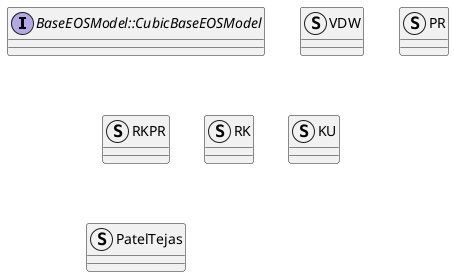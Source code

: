@startuml cubic_eos_class_diagram


Interface BaseEOSModel::CubicBaseEOSModel {

}


Struct VDW {

}

Struct PR {

}

Struct RKPR {

}

Struct RK {

}

Struct KU {

}

Struct PatelTejas {

}



@enduml
